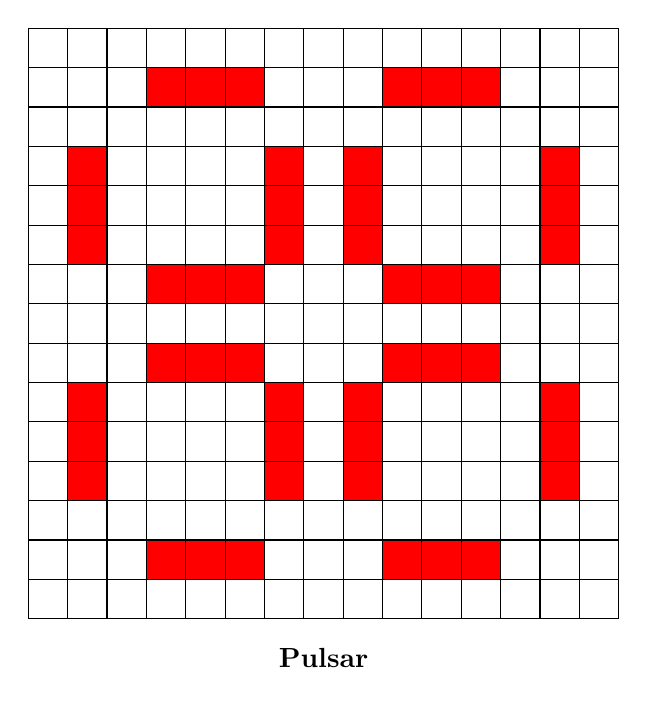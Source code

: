 \begin{tikzpicture}


% Jeu de la vie - Pulsar
\def\motif{
\fill[red] (3,1) rectangle ++(1,1);
\fill[red] (4,1) rectangle ++(1,1);
\fill[red] (5,1) rectangle ++(1,1);

\fill[red] (3,6) rectangle ++(1,1);
\fill[red] (4,6) rectangle ++(1,1);
\fill[red] (5,6) rectangle ++(1,1);

\fill[red] (1,3) rectangle ++(1,1);
\fill[red] (1,4) rectangle ++(1,1);
\fill[red] (1,5) rectangle ++(1,1);

\fill[red] (6,3) rectangle ++(1,1);
\fill[red] (6,4) rectangle ++(1,1);
\fill[red] (6,5) rectangle ++(1,1);

}

\begin{scope}[scale=0.5]
\motif;

\begin{scope}[xshift=15cm,rotate=90]
\motif;
\end{scope}

\begin{scope}[yshift=15cm,rotate=-90]
\motif;
\end{scope}

\begin{scope}[yshift=15cm,xshift=15cm,rotate=180]
\motif;
\end{scope}

\draw (0,0) grid ++(15,15);

\node at (7.5,-1) {\bf Pulsar};
\end{scope}






\end{tikzpicture}